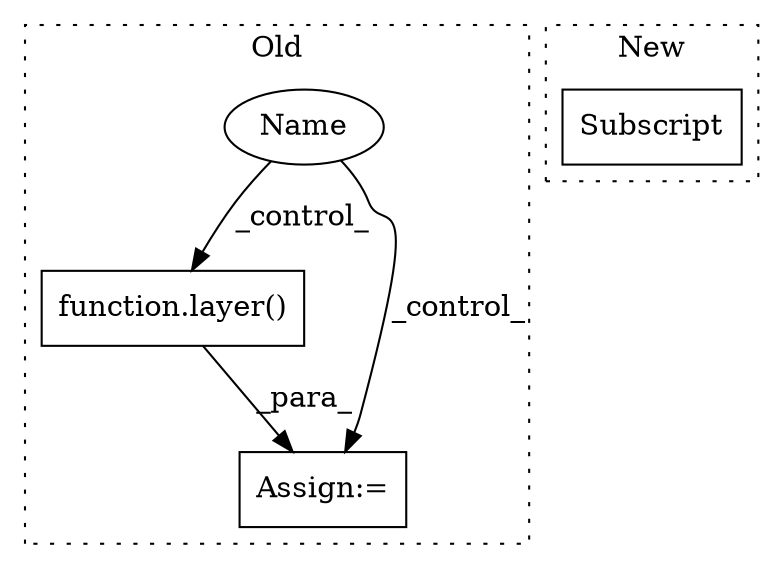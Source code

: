 digraph G {
subgraph cluster0 {
1 [label="function.layer()" a="75" s="1276,1303" l="6,1" shape="box"];
3 [label="Name" a="87" s="1245" l="5" shape="ellipse"];
4 [label="Assign:=" a="68" s="1273" l="3" shape="box"];
label = "Old";
style="dotted";
}
subgraph cluster1 {
2 [label="Subscript" a="63" s="1967,0" l="12,0" shape="box"];
label = "New";
style="dotted";
}
1 -> 4 [label="_para_"];
3 -> 4 [label="_control_"];
3 -> 1 [label="_control_"];
}